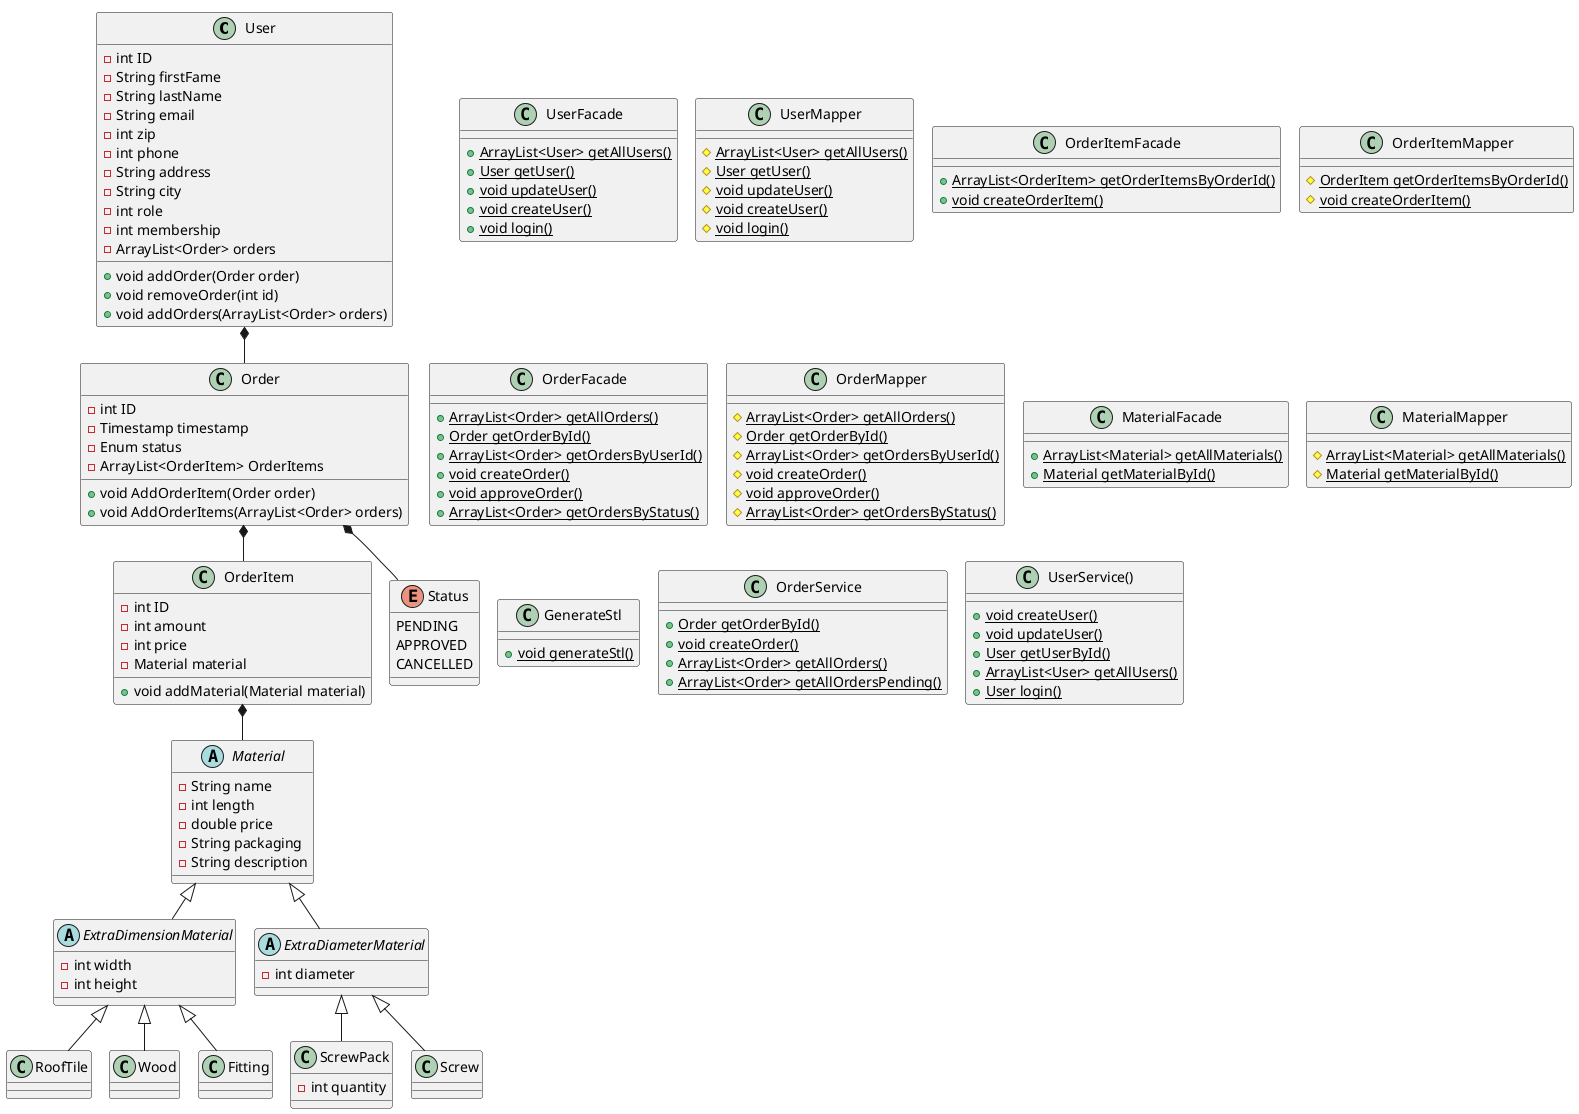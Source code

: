 @startuml
'https://plantuml.com/class-diagram

!pragma layout smetana

class User {
- int ID
- String firstFame
- String lastName
- String email
- int zip
- int phone
- String address
- String city
- int role
- int membership
- ArrayList<Order> orders
+ void addOrder(Order order)
+ void removeOrder(int id)
+ void addOrders(ArrayList<Order> orders)
}

class UserFacade {
+ {static} ArrayList<User> getAllUsers()
+ {static} User getUser()
+ {static} void updateUser()
+ {static} void createUser()
+ {static} void login()
}

class UserMapper {
# {static} ArrayList<User> getAllUsers()
# {static} User getUser()
# {static} void updateUser()
# {static} void createUser()
# {static} void login()
}

class OrderItem {
- int ID
- int amount
- int price
- Material material
+ void addMaterial(Material material)
}

class OrderItemFacade {
+ {static} ArrayList<OrderItem> getOrderItemsByOrderId()
+ {static} void createOrderItem()
}

class OrderItemMapper {
# {static} OrderItem getOrderItemsByOrderId()
# {static} void createOrderItem()
}

class Order {
- int ID
- Timestamp timestamp
- Enum status
- ArrayList<OrderItem> OrderItems
+ void AddOrderItem(Order order)
+ void AddOrderItems(ArrayList<Order> orders)
}

class OrderFacade {
+ {static} ArrayList<Order> getAllOrders()
+ {static} Order getOrderById()
+ {static} ArrayList<Order> getOrdersByUserId()
+ {static} void createOrder()
+ {static} void approveOrder()
+ {static} ArrayList<Order> getOrdersByStatus()
}

class OrderMapper {
# {static} ArrayList<Order> getAllOrders()
# {static} Order getOrderById()
# {static} ArrayList<Order> getOrdersByUserId()
# {static} void createOrder()
# {static} void approveOrder()
# {static} ArrayList<Order> getOrdersByStatus()
}

class MaterialFacade {
+ {static} ArrayList<Material> getAllMaterials()
+ {static} Material getMaterialById()
}

class MaterialMapper {
# {static} ArrayList<Material> getAllMaterials()
# {static} Material getMaterialById()
}

class GenerateStl {
+ {static} void generateStl()
}

class OrderService {
+ {static} Order getOrderById()
+ {static} void createOrder()
+ {static} ArrayList<Order> getAllOrders()
+ {static} ArrayList<Order> getAllOrdersPending()
}

class UserService() {
+ {static} void createUser()
+ {static} void updateUser()
+ {static} User getUserById()
+ {static} ArrayList<User> getAllUsers()
+ {static} User login()
}

abstract class Material {
- String name
- int length
- double price
- String packaging
- String description
}

abstract class ExtraDimensionMaterial {
- int width
- int height
}

class RoofTile {
}

class Wood {
}

class Fitting {
}

abstract class ExtraDiameterMaterial {
- int diameter
}

class ScrewPack {
- int quantity
}

class Screw {
}

Enum Status {
    PENDING
    APPROVED
    CANCELLED
}

Material <|-- ExtraDimensionMaterial
ExtraDimensionMaterial <|-- RoofTile
ExtraDimensionMaterial <|-- Wood
ExtraDimensionMaterial <|-- Fitting
Material <|-- ExtraDiameterMaterial
ExtraDiameterMaterial <|-- ScrewPack
ExtraDiameterMaterial <|-- Screw

Order *-- OrderItem
OrderItem *-- Material
Order *-- Status
User *-- Order

@enduml